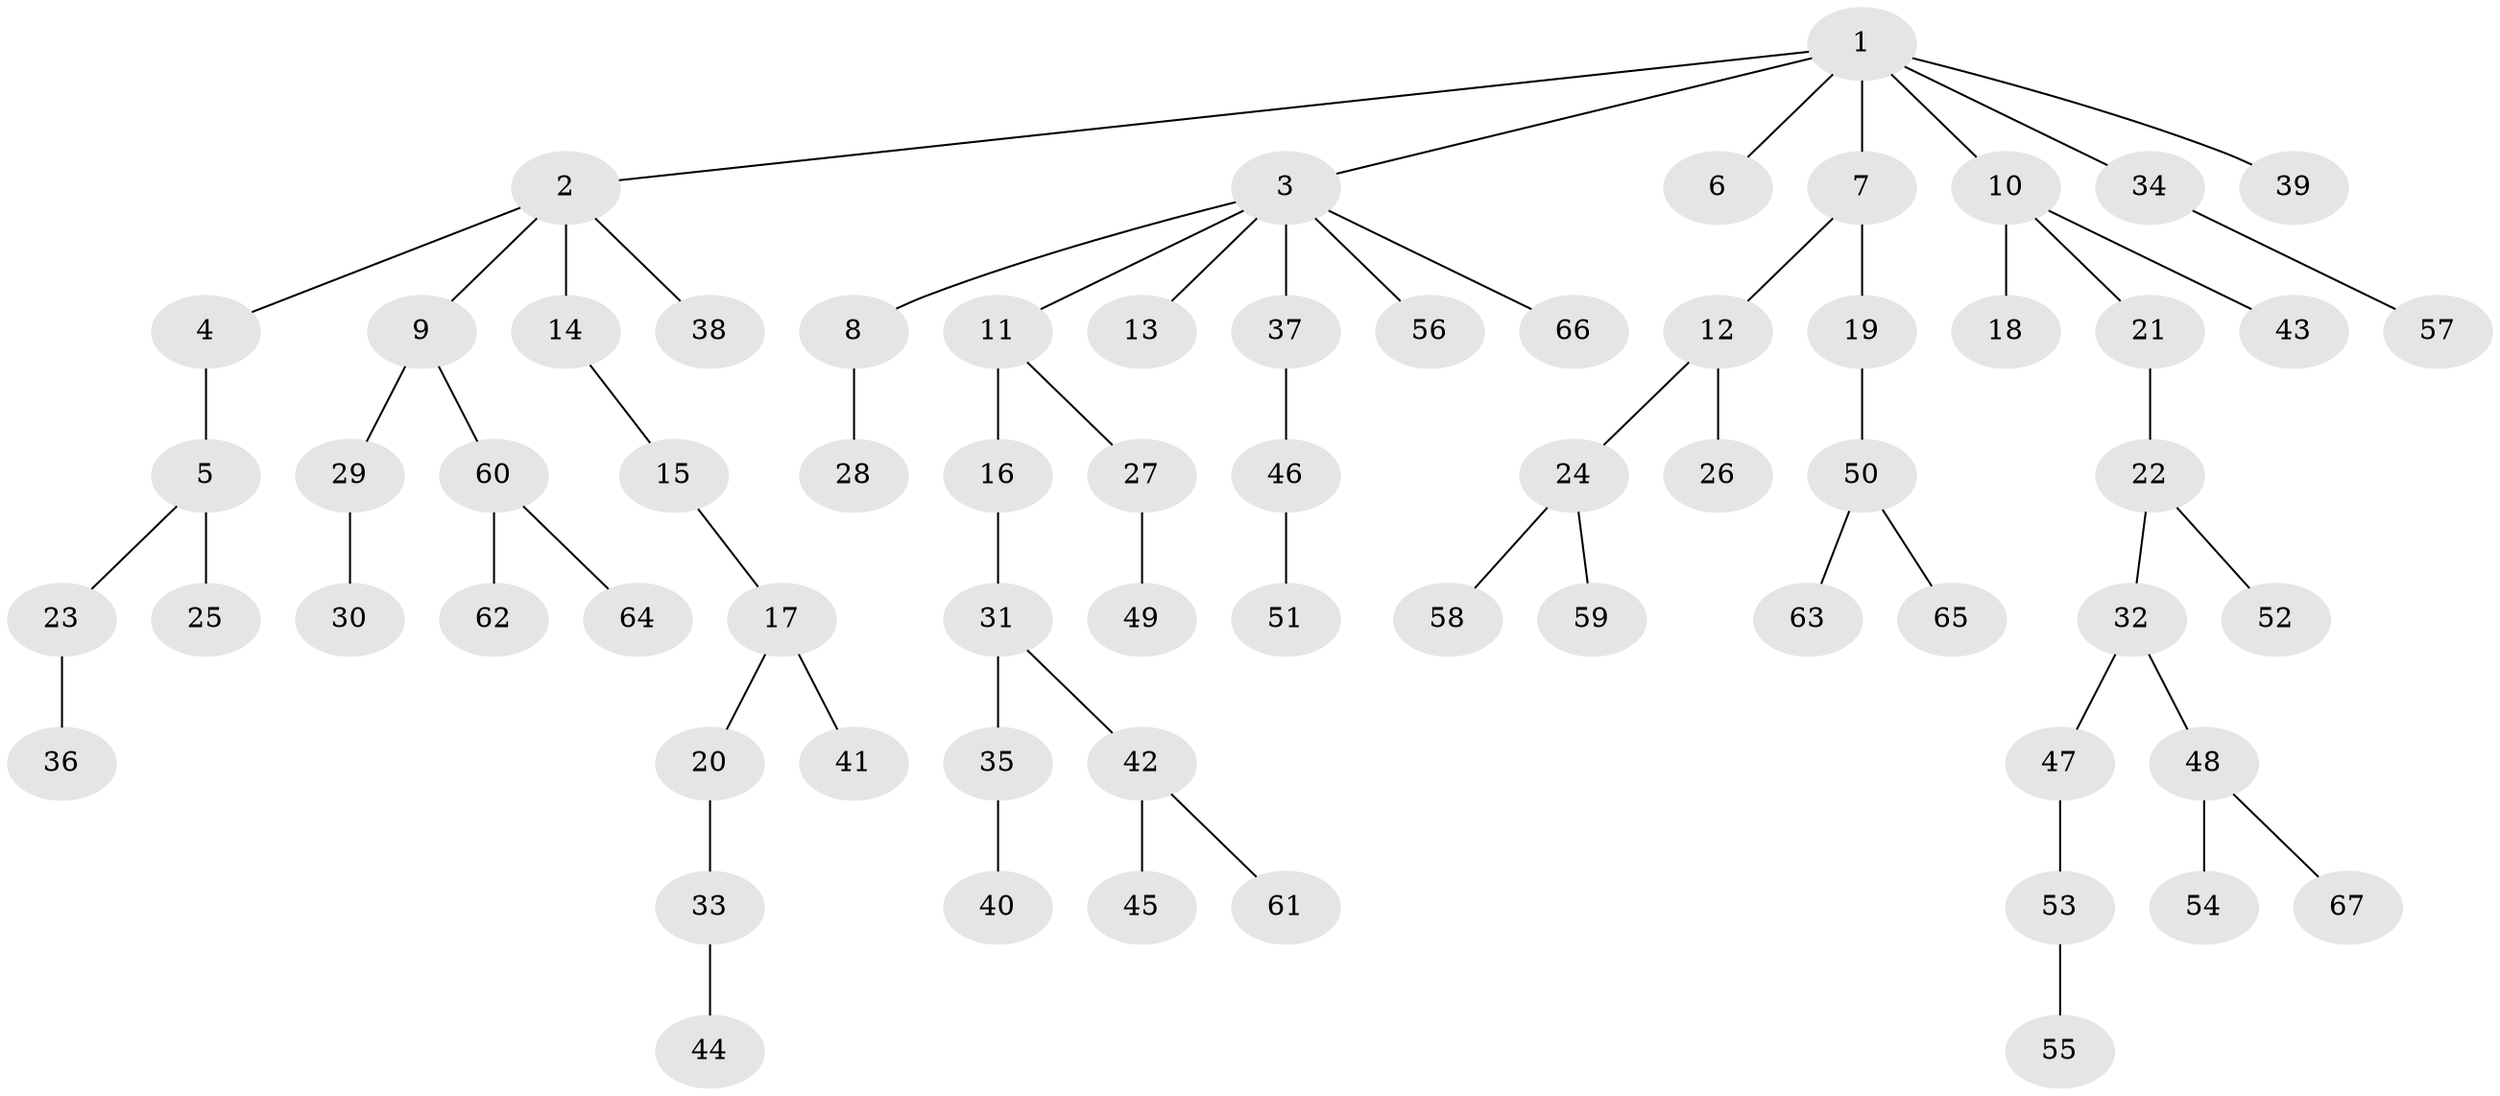 // Generated by graph-tools (version 1.1) at 2025/50/03/09/25 03:50:23]
// undirected, 67 vertices, 66 edges
graph export_dot {
graph [start="1"]
  node [color=gray90,style=filled];
  1;
  2;
  3;
  4;
  5;
  6;
  7;
  8;
  9;
  10;
  11;
  12;
  13;
  14;
  15;
  16;
  17;
  18;
  19;
  20;
  21;
  22;
  23;
  24;
  25;
  26;
  27;
  28;
  29;
  30;
  31;
  32;
  33;
  34;
  35;
  36;
  37;
  38;
  39;
  40;
  41;
  42;
  43;
  44;
  45;
  46;
  47;
  48;
  49;
  50;
  51;
  52;
  53;
  54;
  55;
  56;
  57;
  58;
  59;
  60;
  61;
  62;
  63;
  64;
  65;
  66;
  67;
  1 -- 2;
  1 -- 3;
  1 -- 6;
  1 -- 7;
  1 -- 10;
  1 -- 34;
  1 -- 39;
  2 -- 4;
  2 -- 9;
  2 -- 14;
  2 -- 38;
  3 -- 8;
  3 -- 11;
  3 -- 13;
  3 -- 37;
  3 -- 56;
  3 -- 66;
  4 -- 5;
  5 -- 23;
  5 -- 25;
  7 -- 12;
  7 -- 19;
  8 -- 28;
  9 -- 29;
  9 -- 60;
  10 -- 18;
  10 -- 21;
  10 -- 43;
  11 -- 16;
  11 -- 27;
  12 -- 24;
  12 -- 26;
  14 -- 15;
  15 -- 17;
  16 -- 31;
  17 -- 20;
  17 -- 41;
  19 -- 50;
  20 -- 33;
  21 -- 22;
  22 -- 32;
  22 -- 52;
  23 -- 36;
  24 -- 58;
  24 -- 59;
  27 -- 49;
  29 -- 30;
  31 -- 35;
  31 -- 42;
  32 -- 47;
  32 -- 48;
  33 -- 44;
  34 -- 57;
  35 -- 40;
  37 -- 46;
  42 -- 45;
  42 -- 61;
  46 -- 51;
  47 -- 53;
  48 -- 54;
  48 -- 67;
  50 -- 63;
  50 -- 65;
  53 -- 55;
  60 -- 62;
  60 -- 64;
}
